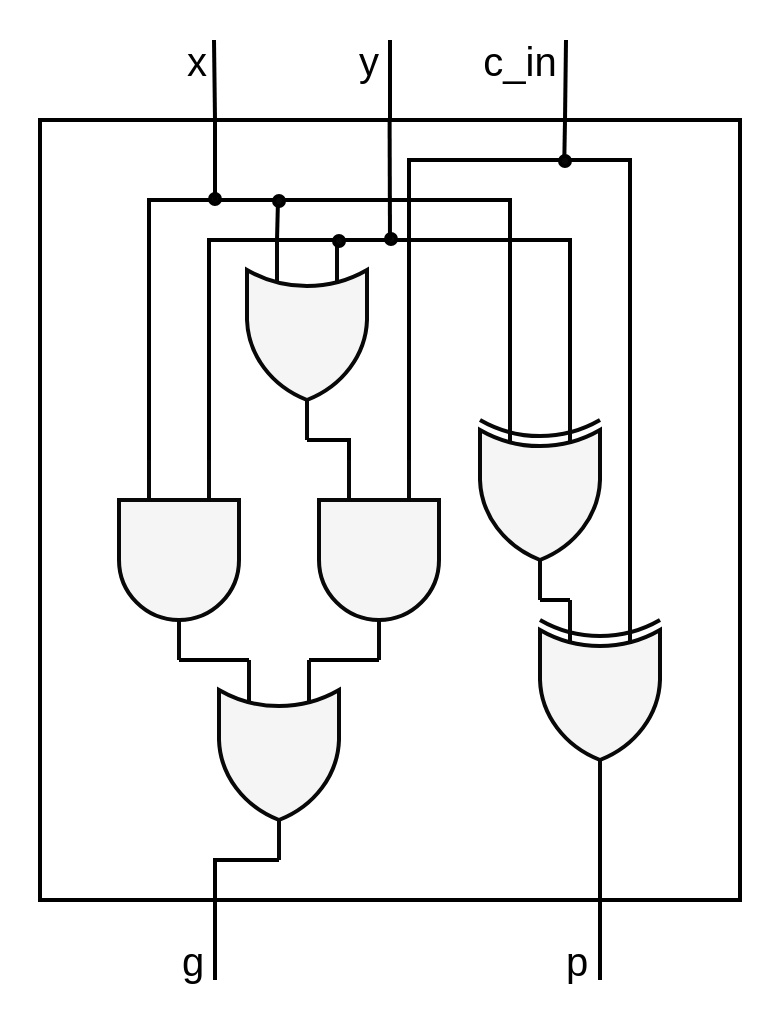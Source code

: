 <mxfile version="13.1.3">
    <diagram id="6hGFLwfOUW9BJ-s0fimq" name="Page-1">
        <mxGraphModel dx="562" dy="1637" grid="1" gridSize="10" guides="1" tooltips="1" connect="1" arrows="1" fold="1" page="1" pageScale="1" pageWidth="827" pageHeight="1169" math="0" shadow="0">
            <root>
                <mxCell id="0"/>
                <mxCell id="1" parent="0"/>
                <mxCell id="68" value="" style="rounded=0;whiteSpace=wrap;html=1;strokeColor=none;fillColor=#FFFFFF;fontColor=#F5F5F5;strokeWidth=2;" vertex="1" parent="1">
                    <mxGeometry x="260" y="-10" width="390" height="510" as="geometry"/>
                </mxCell>
                <mxCell id="67" style="edgeStyle=orthogonalEdgeStyle;rounded=0;orthogonalLoop=1;jettySize=auto;html=1;exitX=0.25;exitY=1;exitDx=0;exitDy=0;endArrow=none;endFill=0;strokeColor=#000000;strokeWidth=2;" parent="1" source="50" edge="1">
                    <mxGeometry relative="1" as="geometry">
                        <mxPoint x="368.059" y="480.0" as="targetPoint"/>
                        <Array as="points">
                            <mxPoint x="368" y="480"/>
                        </Array>
                    </mxGeometry>
                </mxCell>
                <mxCell id="50" value="" style="rounded=0;whiteSpace=wrap;html=1;strokeColor=#000000;fillColor=none;strokeWidth=2;" parent="1" vertex="1">
                    <mxGeometry x="280" y="50" width="350" height="390" as="geometry"/>
                </mxCell>
                <mxCell id="42" style="edgeStyle=orthogonalEdgeStyle;rounded=0;orthogonalLoop=1;jettySize=auto;html=1;exitX=0;exitY=0.25;exitDx=0;exitDy=0;exitPerimeter=0;entryX=0;entryY=0.25;entryDx=0;entryDy=0;entryPerimeter=0;endArrow=none;endFill=0;strokeColor=#000000;strokeWidth=2;" parent="1" source="26" target="28" edge="1">
                    <mxGeometry relative="1" as="geometry">
                        <Array as="points">
                            <mxPoint x="465" y="70"/>
                            <mxPoint x="575" y="70"/>
                        </Array>
                    </mxGeometry>
                </mxCell>
                <mxCell id="26" value="" style="verticalLabelPosition=bottom;shadow=0;dashed=0;align=center;html=1;verticalAlign=top;shape=mxgraph.electrical.logic_gates.logic_gate;operation=and;rotation=90;strokeColor=#080808;strokeWidth=2;fillColor=#f5f5f5;fontColor=#333333;" parent="1" vertex="1">
                    <mxGeometry x="399.5" y="240" width="100" height="60" as="geometry"/>
                </mxCell>
                <mxCell id="34" style="edgeStyle=orthogonalEdgeStyle;rounded=0;orthogonalLoop=1;jettySize=auto;html=1;exitX=0;exitY=0.25;exitDx=0;exitDy=0;exitPerimeter=0;entryX=1;entryY=0.5;entryDx=0;entryDy=0;entryPerimeter=0;endArrow=none;endFill=0;strokeColor=#000000;strokeWidth=2;" parent="1" source="27" target="26" edge="1">
                    <mxGeometry relative="1" as="geometry">
                        <Array as="points">
                            <mxPoint x="449.5" y="320"/>
                        </Array>
                    </mxGeometry>
                </mxCell>
                <mxCell id="63" style="edgeStyle=orthogonalEdgeStyle;rounded=0;orthogonalLoop=1;jettySize=auto;html=1;exitX=1;exitY=0.5;exitDx=0;exitDy=0;exitPerimeter=0;endArrow=none;endFill=0;strokeColor=#000000;entryX=0.25;entryY=1;entryDx=0;entryDy=0;strokeWidth=2;" parent="1" source="27" target="50" edge="1">
                    <mxGeometry relative="1" as="geometry">
                        <mxPoint x="399.569" y="460" as="targetPoint"/>
                        <Array as="points">
                            <mxPoint x="367" y="420"/>
                        </Array>
                    </mxGeometry>
                </mxCell>
                <mxCell id="27" value="" style="verticalLabelPosition=bottom;shadow=0;dashed=0;align=center;html=1;verticalAlign=top;shape=mxgraph.electrical.logic_gates.logic_gate;operation=or;rotation=90;strokeColor=#080808;strokeWidth=2;fillColor=#f5f5f5;fontColor=#333333;" parent="1" vertex="1">
                    <mxGeometry x="349.5" y="340" width="100" height="60" as="geometry"/>
                </mxCell>
                <mxCell id="30" style="edgeStyle=orthogonalEdgeStyle;rounded=0;orthogonalLoop=1;jettySize=auto;html=1;exitX=0;exitY=0.75;exitDx=0;exitDy=0;exitPerimeter=0;entryX=1;entryY=0.5;entryDx=0;entryDy=0;entryPerimeter=0;endArrow=none;endFill=0;strokeColor=#000000;strokeWidth=2;" parent="1" source="28" target="29" edge="1">
                    <mxGeometry relative="1" as="geometry">
                        <Array as="points">
                            <mxPoint x="540" y="290"/>
                            <mxPoint x="540" y="290"/>
                        </Array>
                    </mxGeometry>
                </mxCell>
                <mxCell id="66" style="edgeStyle=orthogonalEdgeStyle;rounded=0;orthogonalLoop=1;jettySize=auto;html=1;exitX=1;exitY=0.5;exitDx=0;exitDy=0;exitPerimeter=0;endArrow=none;endFill=0;strokeColor=#000000;strokeWidth=2;" parent="1" source="28" edge="1">
                    <mxGeometry relative="1" as="geometry">
                        <mxPoint x="560" y="480" as="targetPoint"/>
                        <Array as="points">
                            <mxPoint x="560" y="410"/>
                            <mxPoint x="560" y="410"/>
                        </Array>
                    </mxGeometry>
                </mxCell>
                <mxCell id="28" value="" style="verticalLabelPosition=bottom;shadow=0;dashed=0;align=center;html=1;verticalAlign=top;shape=mxgraph.electrical.logic_gates.logic_gate;operation=xor;rotation=90;strokeColor=#080808;strokeWidth=2;fillColor=#f5f5f5;fontColor=#333333;" parent="1" vertex="1">
                    <mxGeometry x="510" y="310" width="100" height="60" as="geometry"/>
                </mxCell>
                <mxCell id="40" style="edgeStyle=orthogonalEdgeStyle;rounded=0;orthogonalLoop=1;jettySize=auto;html=1;exitX=0;exitY=0.25;exitDx=0;exitDy=0;exitPerimeter=0;endArrow=none;endFill=0;strokeColor=#000000;strokeWidth=2;" parent="1" source="29" edge="1">
                    <mxGeometry relative="1" as="geometry">
                        <mxPoint x="420" y="110" as="targetPoint"/>
                        <Array as="points">
                            <mxPoint x="545" y="110"/>
                        </Array>
                    </mxGeometry>
                </mxCell>
                <mxCell id="29" value="" style="verticalLabelPosition=bottom;shadow=0;dashed=0;align=center;html=1;verticalAlign=top;shape=mxgraph.electrical.logic_gates.logic_gate;operation=xor;rotation=90;strokeColor=#080808;strokeWidth=2;fillColor=#f5f5f5;fontColor=#333333;" parent="1" vertex="1">
                    <mxGeometry x="480" y="210" width="100" height="60" as="geometry"/>
                </mxCell>
                <mxCell id="38" style="edgeStyle=orthogonalEdgeStyle;rounded=0;orthogonalLoop=1;jettySize=auto;html=1;exitX=0;exitY=0.25;exitDx=0;exitDy=0;exitPerimeter=0;entryX=0;entryY=0.25;entryDx=0;entryDy=0;entryPerimeter=0;endArrow=none;endFill=0;strokeColor=#000000;strokeWidth=2;" parent="1" source="31" target="32" edge="1">
                    <mxGeometry relative="1" as="geometry">
                        <Array as="points">
                            <mxPoint x="429" y="110"/>
                            <mxPoint x="365" y="110"/>
                        </Array>
                    </mxGeometry>
                </mxCell>
                <mxCell id="41" style="edgeStyle=orthogonalEdgeStyle;rounded=0;orthogonalLoop=1;jettySize=auto;html=1;exitX=0;exitY=0.75;exitDx=0;exitDy=0;exitPerimeter=0;endArrow=none;endFill=0;strokeColor=#000000;strokeWidth=2;" parent="1" source="31" edge="1">
                    <mxGeometry relative="1" as="geometry">
                        <mxPoint x="399" y="90" as="targetPoint"/>
                    </mxGeometry>
                </mxCell>
                <mxCell id="31" value="" style="verticalLabelPosition=bottom;shadow=0;dashed=0;align=center;html=1;verticalAlign=top;shape=mxgraph.electrical.logic_gates.logic_gate;operation=or;rotation=90;strokeColor=#080808;strokeWidth=2;fillColor=#f5f5f5;fontColor=#333333;" parent="1" vertex="1">
                    <mxGeometry x="363.5" y="130" width="100" height="60" as="geometry"/>
                </mxCell>
                <mxCell id="33" style="edgeStyle=orthogonalEdgeStyle;rounded=0;orthogonalLoop=1;jettySize=auto;html=1;exitX=1;exitY=0.5;exitDx=0;exitDy=0;exitPerimeter=0;entryX=0;entryY=0.75;entryDx=0;entryDy=0;entryPerimeter=0;endArrow=none;endFill=0;strokeColor=#000000;strokeWidth=2;" parent="1" source="32" target="27" edge="1">
                    <mxGeometry relative="1" as="geometry">
                        <Array as="points">
                            <mxPoint x="369.5" y="320"/>
                            <mxPoint x="369.5" y="320"/>
                        </Array>
                    </mxGeometry>
                </mxCell>
                <mxCell id="35" style="edgeStyle=orthogonalEdgeStyle;rounded=0;orthogonalLoop=1;jettySize=auto;html=1;exitX=0;exitY=0.75;exitDx=0;exitDy=0;exitPerimeter=0;entryX=1;entryY=0.5;entryDx=0;entryDy=0;entryPerimeter=0;endArrow=none;endFill=0;strokeColor=#000000;strokeWidth=2;" parent="1" source="26" target="31" edge="1">
                    <mxGeometry relative="1" as="geometry">
                        <Array as="points">
                            <mxPoint x="434.5" y="210"/>
                        </Array>
                    </mxGeometry>
                </mxCell>
                <mxCell id="36" style="edgeStyle=orthogonalEdgeStyle;rounded=0;orthogonalLoop=1;jettySize=auto;html=1;exitX=0;exitY=0.75;exitDx=0;exitDy=0;exitPerimeter=0;entryX=0;entryY=0.75;entryDx=0;entryDy=0;entryPerimeter=0;endArrow=none;endFill=0;strokeColor=#000000;strokeWidth=2;" parent="1" source="32" target="29" edge="1">
                    <mxGeometry relative="1" as="geometry">
                        <Array as="points">
                            <mxPoint x="335" y="90"/>
                            <mxPoint x="515" y="90"/>
                        </Array>
                    </mxGeometry>
                </mxCell>
                <mxCell id="32" value="" style="verticalLabelPosition=bottom;shadow=0;dashed=0;align=center;html=1;verticalAlign=top;shape=mxgraph.electrical.logic_gates.logic_gate;operation=and;rotation=90;strokeColor=#080808;strokeWidth=2;fillColor=#f5f5f5;fontColor=#333333;" parent="1" vertex="1">
                    <mxGeometry x="299.5" y="240" width="100" height="60" as="geometry"/>
                </mxCell>
                <mxCell id="44" value="" style="ellipse;whiteSpace=wrap;html=1;aspect=fixed;strokeColor=#000000;fillColor=#080808;strokeWidth=2;" parent="1" vertex="1">
                    <mxGeometry x="365" y="87" width="5" height="5" as="geometry"/>
                </mxCell>
                <mxCell id="45" value="" style="ellipse;whiteSpace=wrap;html=1;aspect=fixed;strokeColor=#000000;fillColor=#080808;strokeWidth=2;" parent="1" vertex="1">
                    <mxGeometry x="453" y="107" width="5" height="5" as="geometry"/>
                </mxCell>
                <mxCell id="46" value="" style="ellipse;whiteSpace=wrap;html=1;aspect=fixed;strokeColor=#000000;fillColor=#080808;strokeWidth=2;" parent="1" vertex="1">
                    <mxGeometry x="427" y="108" width="5" height="5" as="geometry"/>
                </mxCell>
                <mxCell id="49" value="" style="ellipse;whiteSpace=wrap;html=1;aspect=fixed;strokeColor=#000000;fillColor=#080808;strokeWidth=2;" parent="1" vertex="1">
                    <mxGeometry x="397" y="88" width="5" height="5" as="geometry"/>
                </mxCell>
                <mxCell id="51" value="" style="endArrow=none;html=1;strokeColor=#000000;exitX=0.25;exitY=0;exitDx=0;exitDy=0;strokeWidth=2;" parent="1" source="50" edge="1">
                    <mxGeometry width="50" height="50" relative="1" as="geometry">
                        <mxPoint x="360" as="sourcePoint"/>
                        <mxPoint x="367" y="10" as="targetPoint"/>
                    </mxGeometry>
                </mxCell>
                <mxCell id="52" value="" style="endArrow=none;html=1;strokeColor=#000000;exitX=0.5;exitY=0;exitDx=0;exitDy=0;strokeWidth=2;" parent="1" source="50" edge="1">
                    <mxGeometry width="50" height="50" relative="1" as="geometry">
                        <mxPoint x="449.81" y="40" as="sourcePoint"/>
                        <mxPoint x="455" y="10" as="targetPoint"/>
                    </mxGeometry>
                </mxCell>
                <mxCell id="53" value="" style="endArrow=none;html=1;strokeColor=#000000;exitX=0.75;exitY=0;exitDx=0;exitDy=0;strokeWidth=2;" parent="1" source="50" edge="1">
                    <mxGeometry width="50" height="50" relative="1" as="geometry">
                        <mxPoint x="465.0" y="60" as="sourcePoint"/>
                        <mxPoint x="543" y="10" as="targetPoint"/>
                    </mxGeometry>
                </mxCell>
                <mxCell id="54" value="" style="endArrow=none;html=1;strokeColor=#000000;exitX=0.25;exitY=0;exitDx=0;exitDy=0;entryX=0.25;entryY=0.103;entryDx=0;entryDy=0;entryPerimeter=0;strokeWidth=2;" parent="1" source="50" target="50" edge="1">
                    <mxGeometry width="50" height="50" relative="1" as="geometry">
                        <mxPoint x="475.0" y="70" as="sourcePoint"/>
                        <mxPoint x="475.0" y="30" as="targetPoint"/>
                    </mxGeometry>
                </mxCell>
                <mxCell id="55" value="" style="endArrow=none;html=1;strokeColor=#000000;exitX=0.25;exitY=0;exitDx=0;exitDy=0;entryX=0.5;entryY=0.154;entryDx=0;entryDy=0;entryPerimeter=0;strokeWidth=2;" parent="1" target="50" edge="1">
                    <mxGeometry width="50" height="50" relative="1" as="geometry">
                        <mxPoint x="454.8" y="50" as="sourcePoint"/>
                        <mxPoint x="454.8" y="90.17" as="targetPoint"/>
                    </mxGeometry>
                </mxCell>
                <mxCell id="56" value="" style="endArrow=none;html=1;strokeColor=#000000;exitX=0.75;exitY=0;exitDx=0;exitDy=0;entryX=0.749;entryY=0.051;entryDx=0;entryDy=0;entryPerimeter=0;strokeWidth=2;" parent="1" source="50" target="50" edge="1">
                    <mxGeometry width="50" height="50" relative="1" as="geometry">
                        <mxPoint x="542" y="48" as="sourcePoint"/>
                        <mxPoint x="543" y="69" as="targetPoint"/>
                    </mxGeometry>
                </mxCell>
                <mxCell id="57" value="" style="ellipse;whiteSpace=wrap;html=1;aspect=fixed;strokeColor=#000000;fillColor=#080808;strokeWidth=2;" parent="1" vertex="1">
                    <mxGeometry x="540" y="68" width="5" height="5" as="geometry"/>
                </mxCell>
                <mxCell id="70" value="x" style="text;html=1;strokeColor=none;fillColor=none;align=center;verticalAlign=middle;whiteSpace=wrap;rounded=0;fontColor=#000000;fontSize=20;strokeWidth=2;" vertex="1" parent="1">
                    <mxGeometry x="349.5" y="10" width="17" height="20" as="geometry"/>
                </mxCell>
                <mxCell id="71" value="y" style="text;html=1;strokeColor=none;fillColor=none;align=center;verticalAlign=middle;whiteSpace=wrap;rounded=0;fontColor=#000000;fontSize=20;strokeWidth=2;" vertex="1" parent="1">
                    <mxGeometry x="436" y="10" width="17" height="20" as="geometry"/>
                </mxCell>
                <mxCell id="72" value="c_in" style="text;html=1;strokeColor=none;fillColor=none;align=center;verticalAlign=middle;whiteSpace=wrap;rounded=0;fontColor=#000000;fontSize=20;strokeWidth=2;" vertex="1" parent="1">
                    <mxGeometry x="500" y="10" width="40" height="20" as="geometry"/>
                </mxCell>
                <mxCell id="74" value="p" style="text;html=1;strokeColor=none;fillColor=none;align=center;verticalAlign=middle;whiteSpace=wrap;rounded=0;fontColor=#000000;fontSize=20;strokeWidth=2;" vertex="1" parent="1">
                    <mxGeometry x="540" y="460" width="17" height="20" as="geometry"/>
                </mxCell>
                <mxCell id="75" value="g" style="text;html=1;strokeColor=none;fillColor=none;align=center;verticalAlign=middle;whiteSpace=wrap;rounded=0;fontColor=#000000;fontSize=20;strokeWidth=2;" vertex="1" parent="1">
                    <mxGeometry x="348" y="460" width="17" height="20" as="geometry"/>
                </mxCell>
            </root>
        </mxGraphModel>
    </diagram>
</mxfile>